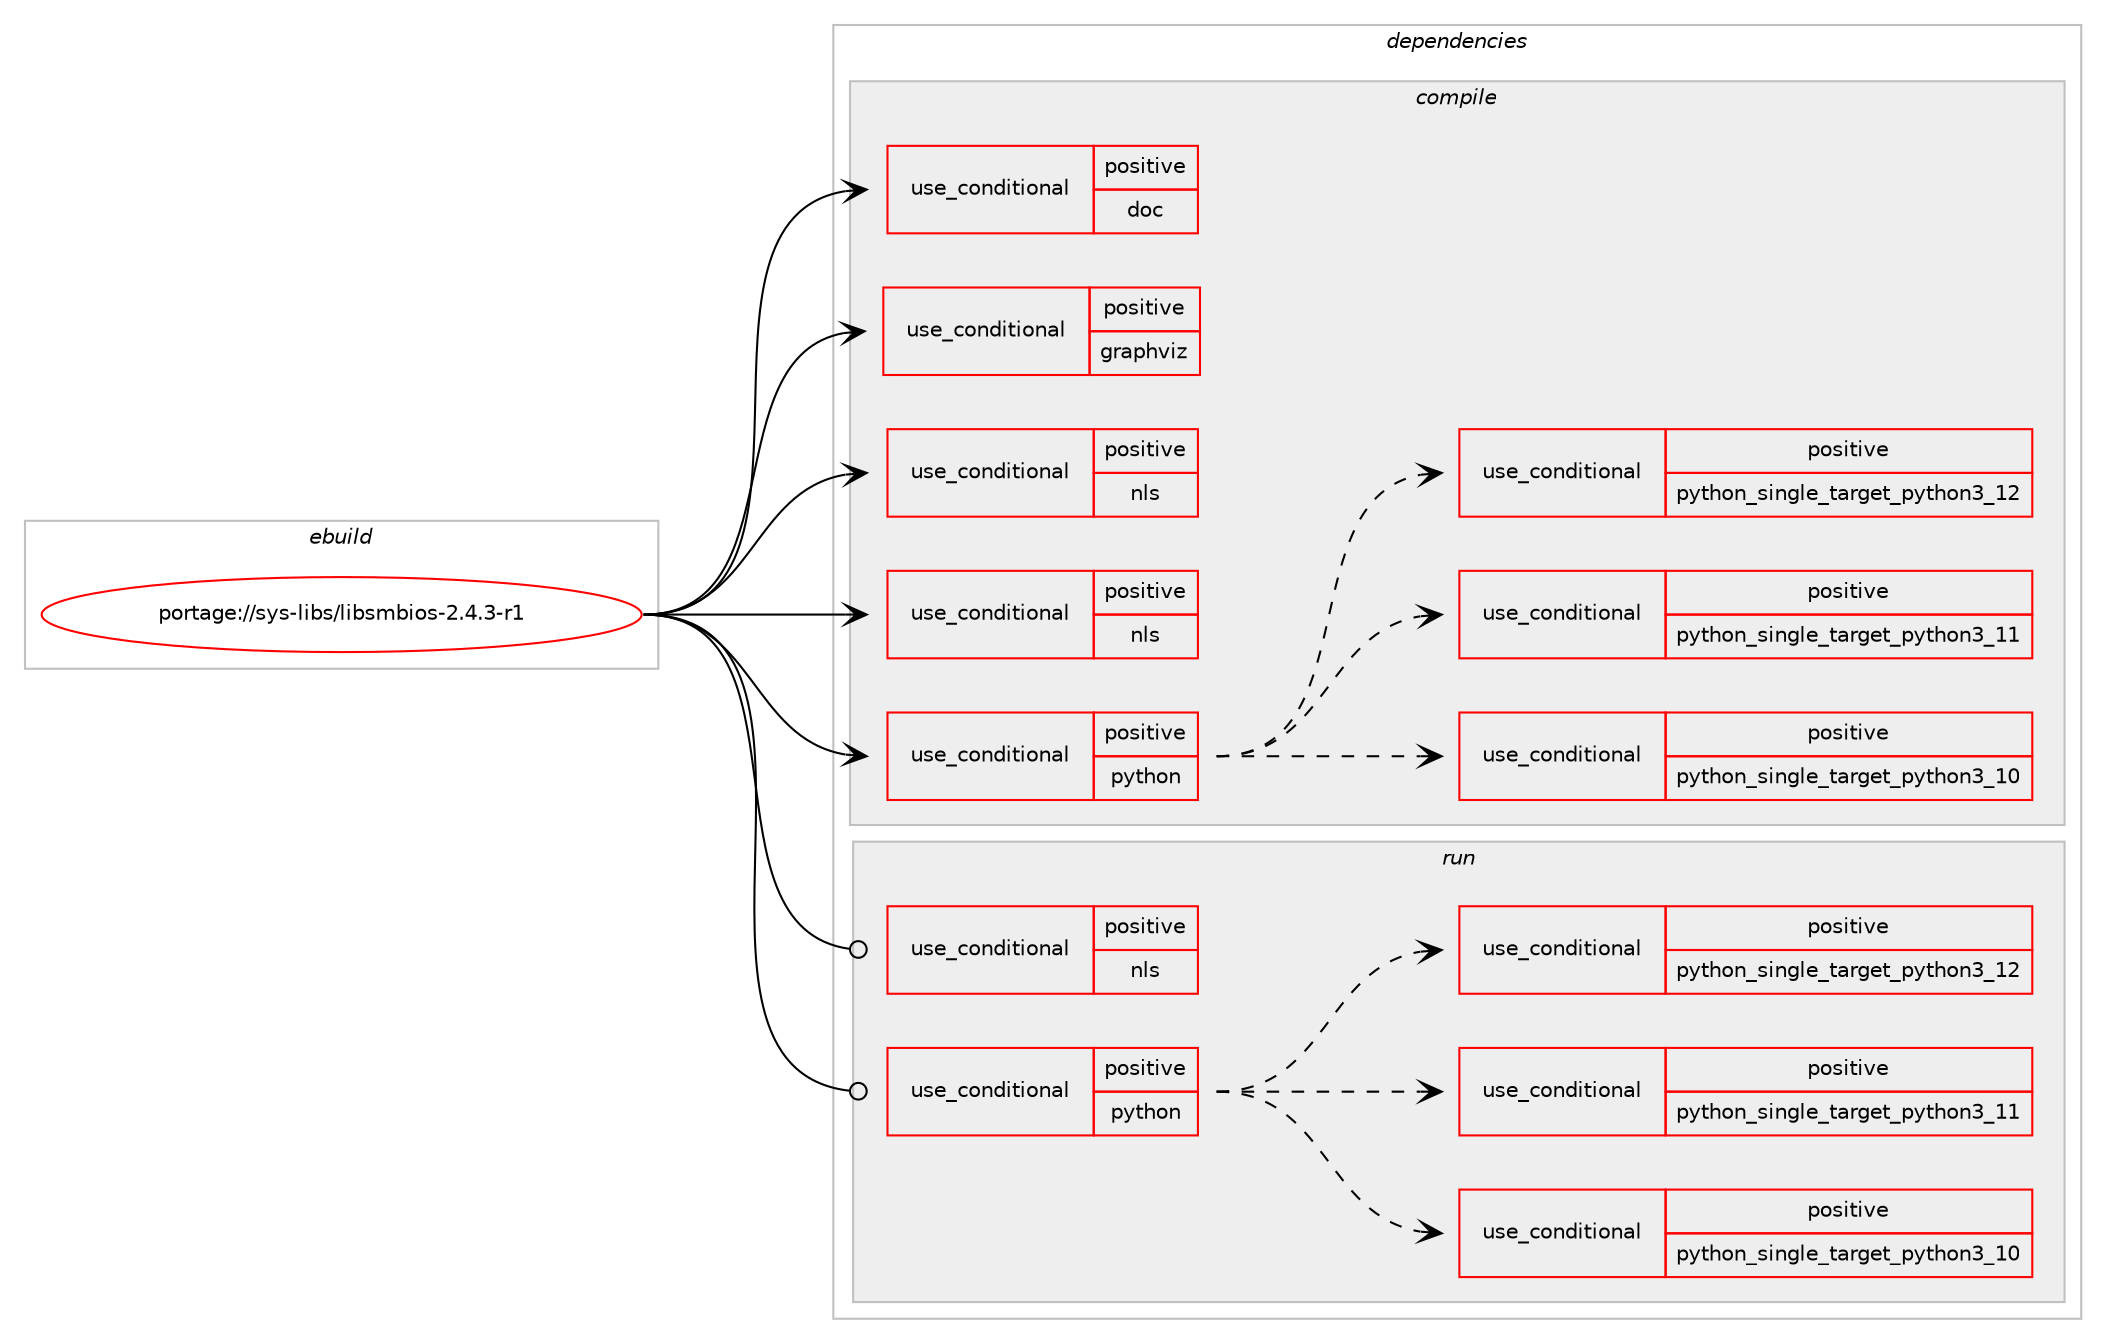 digraph prolog {

# *************
# Graph options
# *************

newrank=true;
concentrate=true;
compound=true;
graph [rankdir=LR,fontname=Helvetica,fontsize=10,ranksep=1.5];#, ranksep=2.5, nodesep=0.2];
edge  [arrowhead=vee];
node  [fontname=Helvetica,fontsize=10];

# **********
# The ebuild
# **********

subgraph cluster_leftcol {
color=gray;
rank=same;
label=<<i>ebuild</i>>;
id [label="portage://sys-libs/libsmbios-2.4.3-r1", color=red, width=4, href="../sys-libs/libsmbios-2.4.3-r1.svg"];
}

# ****************
# The dependencies
# ****************

subgraph cluster_midcol {
color=gray;
label=<<i>dependencies</i>>;
subgraph cluster_compile {
fillcolor="#eeeeee";
style=filled;
label=<<i>compile</i>>;
subgraph cond13864 {
dependency20595 [label=<<TABLE BORDER="0" CELLBORDER="1" CELLSPACING="0" CELLPADDING="4"><TR><TD ROWSPAN="3" CELLPADDING="10">use_conditional</TD></TR><TR><TD>positive</TD></TR><TR><TD>doc</TD></TR></TABLE>>, shape=none, color=red];
# *** BEGIN UNKNOWN DEPENDENCY TYPE (TODO) ***
# dependency20595 -> package_dependency(portage://sys-libs/libsmbios-2.4.3-r1,install,no,app-text,doxygen,none,[,,],[],[])
# *** END UNKNOWN DEPENDENCY TYPE (TODO) ***

}
id:e -> dependency20595:w [weight=20,style="solid",arrowhead="vee"];
subgraph cond13865 {
dependency20596 [label=<<TABLE BORDER="0" CELLBORDER="1" CELLSPACING="0" CELLPADDING="4"><TR><TD ROWSPAN="3" CELLPADDING="10">use_conditional</TD></TR><TR><TD>positive</TD></TR><TR><TD>graphviz</TD></TR></TABLE>>, shape=none, color=red];
# *** BEGIN UNKNOWN DEPENDENCY TYPE (TODO) ***
# dependency20596 -> package_dependency(portage://sys-libs/libsmbios-2.4.3-r1,install,no,media-gfx,graphviz,none,[,,],[],[])
# *** END UNKNOWN DEPENDENCY TYPE (TODO) ***

}
id:e -> dependency20596:w [weight=20,style="solid",arrowhead="vee"];
subgraph cond13866 {
dependency20597 [label=<<TABLE BORDER="0" CELLBORDER="1" CELLSPACING="0" CELLPADDING="4"><TR><TD ROWSPAN="3" CELLPADDING="10">use_conditional</TD></TR><TR><TD>positive</TD></TR><TR><TD>nls</TD></TR></TABLE>>, shape=none, color=red];
# *** BEGIN UNKNOWN DEPENDENCY TYPE (TODO) ***
# dependency20597 -> package_dependency(portage://sys-libs/libsmbios-2.4.3-r1,install,no,sys-devel,gettext,none,[,,],[],[])
# *** END UNKNOWN DEPENDENCY TYPE (TODO) ***

}
id:e -> dependency20597:w [weight=20,style="solid",arrowhead="vee"];
subgraph cond13867 {
dependency20598 [label=<<TABLE BORDER="0" CELLBORDER="1" CELLSPACING="0" CELLPADDING="4"><TR><TD ROWSPAN="3" CELLPADDING="10">use_conditional</TD></TR><TR><TD>positive</TD></TR><TR><TD>nls</TD></TR></TABLE>>, shape=none, color=red];
# *** BEGIN UNKNOWN DEPENDENCY TYPE (TODO) ***
# dependency20598 -> package_dependency(portage://sys-libs/libsmbios-2.4.3-r1,install,no,virtual,libintl,none,[,,],[],[])
# *** END UNKNOWN DEPENDENCY TYPE (TODO) ***

}
id:e -> dependency20598:w [weight=20,style="solid",arrowhead="vee"];
subgraph cond13868 {
dependency20599 [label=<<TABLE BORDER="0" CELLBORDER="1" CELLSPACING="0" CELLPADDING="4"><TR><TD ROWSPAN="3" CELLPADDING="10">use_conditional</TD></TR><TR><TD>positive</TD></TR><TR><TD>python</TD></TR></TABLE>>, shape=none, color=red];
subgraph cond13869 {
dependency20600 [label=<<TABLE BORDER="0" CELLBORDER="1" CELLSPACING="0" CELLPADDING="4"><TR><TD ROWSPAN="3" CELLPADDING="10">use_conditional</TD></TR><TR><TD>positive</TD></TR><TR><TD>python_single_target_python3_10</TD></TR></TABLE>>, shape=none, color=red];
# *** BEGIN UNKNOWN DEPENDENCY TYPE (TODO) ***
# dependency20600 -> package_dependency(portage://sys-libs/libsmbios-2.4.3-r1,install,no,dev-lang,python,none,[,,],[slot(3.10)],[])
# *** END UNKNOWN DEPENDENCY TYPE (TODO) ***

}
dependency20599:e -> dependency20600:w [weight=20,style="dashed",arrowhead="vee"];
subgraph cond13870 {
dependency20601 [label=<<TABLE BORDER="0" CELLBORDER="1" CELLSPACING="0" CELLPADDING="4"><TR><TD ROWSPAN="3" CELLPADDING="10">use_conditional</TD></TR><TR><TD>positive</TD></TR><TR><TD>python_single_target_python3_11</TD></TR></TABLE>>, shape=none, color=red];
# *** BEGIN UNKNOWN DEPENDENCY TYPE (TODO) ***
# dependency20601 -> package_dependency(portage://sys-libs/libsmbios-2.4.3-r1,install,no,dev-lang,python,none,[,,],[slot(3.11)],[])
# *** END UNKNOWN DEPENDENCY TYPE (TODO) ***

}
dependency20599:e -> dependency20601:w [weight=20,style="dashed",arrowhead="vee"];
subgraph cond13871 {
dependency20602 [label=<<TABLE BORDER="0" CELLBORDER="1" CELLSPACING="0" CELLPADDING="4"><TR><TD ROWSPAN="3" CELLPADDING="10">use_conditional</TD></TR><TR><TD>positive</TD></TR><TR><TD>python_single_target_python3_12</TD></TR></TABLE>>, shape=none, color=red];
# *** BEGIN UNKNOWN DEPENDENCY TYPE (TODO) ***
# dependency20602 -> package_dependency(portage://sys-libs/libsmbios-2.4.3-r1,install,no,dev-lang,python,none,[,,],[slot(3.12)],[])
# *** END UNKNOWN DEPENDENCY TYPE (TODO) ***

}
dependency20599:e -> dependency20602:w [weight=20,style="dashed",arrowhead="vee"];
}
id:e -> dependency20599:w [weight=20,style="solid",arrowhead="vee"];
# *** BEGIN UNKNOWN DEPENDENCY TYPE (TODO) ***
# id -> package_dependency(portage://sys-libs/libsmbios-2.4.3-r1,install,no,dev-libs,libxml2,none,[,,],[],[])
# *** END UNKNOWN DEPENDENCY TYPE (TODO) ***

# *** BEGIN UNKNOWN DEPENDENCY TYPE (TODO) ***
# id -> package_dependency(portage://sys-libs/libsmbios-2.4.3-r1,install,no,sys-libs,zlib,none,[,,],[],[])
# *** END UNKNOWN DEPENDENCY TYPE (TODO) ***

# *** BEGIN UNKNOWN DEPENDENCY TYPE (TODO) ***
# id -> package_dependency(portage://sys-libs/libsmbios-2.4.3-r1,install,no,virtual,pkgconfig,none,[,,],[],[])
# *** END UNKNOWN DEPENDENCY TYPE (TODO) ***

}
subgraph cluster_compileandrun {
fillcolor="#eeeeee";
style=filled;
label=<<i>compile and run</i>>;
}
subgraph cluster_run {
fillcolor="#eeeeee";
style=filled;
label=<<i>run</i>>;
subgraph cond13872 {
dependency20603 [label=<<TABLE BORDER="0" CELLBORDER="1" CELLSPACING="0" CELLPADDING="4"><TR><TD ROWSPAN="3" CELLPADDING="10">use_conditional</TD></TR><TR><TD>positive</TD></TR><TR><TD>nls</TD></TR></TABLE>>, shape=none, color=red];
# *** BEGIN UNKNOWN DEPENDENCY TYPE (TODO) ***
# dependency20603 -> package_dependency(portage://sys-libs/libsmbios-2.4.3-r1,run,no,virtual,libintl,none,[,,],[],[])
# *** END UNKNOWN DEPENDENCY TYPE (TODO) ***

}
id:e -> dependency20603:w [weight=20,style="solid",arrowhead="odot"];
subgraph cond13873 {
dependency20604 [label=<<TABLE BORDER="0" CELLBORDER="1" CELLSPACING="0" CELLPADDING="4"><TR><TD ROWSPAN="3" CELLPADDING="10">use_conditional</TD></TR><TR><TD>positive</TD></TR><TR><TD>python</TD></TR></TABLE>>, shape=none, color=red];
subgraph cond13874 {
dependency20605 [label=<<TABLE BORDER="0" CELLBORDER="1" CELLSPACING="0" CELLPADDING="4"><TR><TD ROWSPAN="3" CELLPADDING="10">use_conditional</TD></TR><TR><TD>positive</TD></TR><TR><TD>python_single_target_python3_10</TD></TR></TABLE>>, shape=none, color=red];
# *** BEGIN UNKNOWN DEPENDENCY TYPE (TODO) ***
# dependency20605 -> package_dependency(portage://sys-libs/libsmbios-2.4.3-r1,run,no,dev-lang,python,none,[,,],[slot(3.10)],[])
# *** END UNKNOWN DEPENDENCY TYPE (TODO) ***

}
dependency20604:e -> dependency20605:w [weight=20,style="dashed",arrowhead="vee"];
subgraph cond13875 {
dependency20606 [label=<<TABLE BORDER="0" CELLBORDER="1" CELLSPACING="0" CELLPADDING="4"><TR><TD ROWSPAN="3" CELLPADDING="10">use_conditional</TD></TR><TR><TD>positive</TD></TR><TR><TD>python_single_target_python3_11</TD></TR></TABLE>>, shape=none, color=red];
# *** BEGIN UNKNOWN DEPENDENCY TYPE (TODO) ***
# dependency20606 -> package_dependency(portage://sys-libs/libsmbios-2.4.3-r1,run,no,dev-lang,python,none,[,,],[slot(3.11)],[])
# *** END UNKNOWN DEPENDENCY TYPE (TODO) ***

}
dependency20604:e -> dependency20606:w [weight=20,style="dashed",arrowhead="vee"];
subgraph cond13876 {
dependency20607 [label=<<TABLE BORDER="0" CELLBORDER="1" CELLSPACING="0" CELLPADDING="4"><TR><TD ROWSPAN="3" CELLPADDING="10">use_conditional</TD></TR><TR><TD>positive</TD></TR><TR><TD>python_single_target_python3_12</TD></TR></TABLE>>, shape=none, color=red];
# *** BEGIN UNKNOWN DEPENDENCY TYPE (TODO) ***
# dependency20607 -> package_dependency(portage://sys-libs/libsmbios-2.4.3-r1,run,no,dev-lang,python,none,[,,],[slot(3.12)],[])
# *** END UNKNOWN DEPENDENCY TYPE (TODO) ***

}
dependency20604:e -> dependency20607:w [weight=20,style="dashed",arrowhead="vee"];
}
id:e -> dependency20604:w [weight=20,style="solid",arrowhead="odot"];
# *** BEGIN UNKNOWN DEPENDENCY TYPE (TODO) ***
# id -> package_dependency(portage://sys-libs/libsmbios-2.4.3-r1,run,no,dev-libs,libxml2,none,[,,],[],[])
# *** END UNKNOWN DEPENDENCY TYPE (TODO) ***

# *** BEGIN UNKNOWN DEPENDENCY TYPE (TODO) ***
# id -> package_dependency(portage://sys-libs/libsmbios-2.4.3-r1,run,no,sys-libs,zlib,none,[,,],[],[])
# *** END UNKNOWN DEPENDENCY TYPE (TODO) ***

}
}

# **************
# The candidates
# **************

subgraph cluster_choices {
rank=same;
color=gray;
label=<<i>candidates</i>>;

}

}
